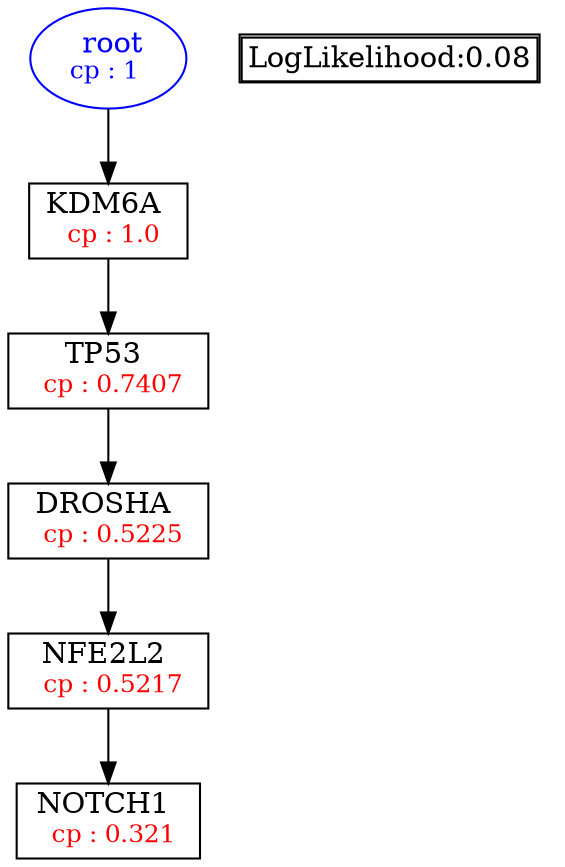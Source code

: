 digraph tree {
    "root" [label=<<font color='Blue'> root</font><br/><font color='Blue' POINT-SIZE='12'>cp : 1 </font>>, shape=oval, color=Blue];
    "S5" [label =<KDM6A <br/> <font color='Red' POINT-SIZE='12'> cp : 1.0 </font>>, shape=box];
    "S4" [label =<TP53 <br/> <font color='Red' POINT-SIZE='12'> cp : 0.7407 </font>>, shape=box];
    "S2" [label =<DROSHA <br/> <font color='Red' POINT-SIZE='12'> cp : 0.5225 </font>>, shape=box];
    "S1" [label =<NFE2L2 <br/> <font color='Red' POINT-SIZE='12'> cp : 0.5217 </font>>, shape=box];
    "S3" [label =<NOTCH1 <br/> <font color='Red' POINT-SIZE='12'> cp : 0.321 </font>>, shape=box];
    "root" -> "S5";
    "S5" -> "S4";
    "S4" -> "S2";
    "S2" -> "S1";
    "S1" -> "S3";

    node[shape=plaintext]
    fontsize="10"
    struct1 [label=
    <<TABLE BORDER="1" CELLBORDER="1" CELLSPACING="0" >
    <TR><TD ALIGN="LEFT">LogLikelihood:0.08</TD></TR>
    </TABLE>>];

}

